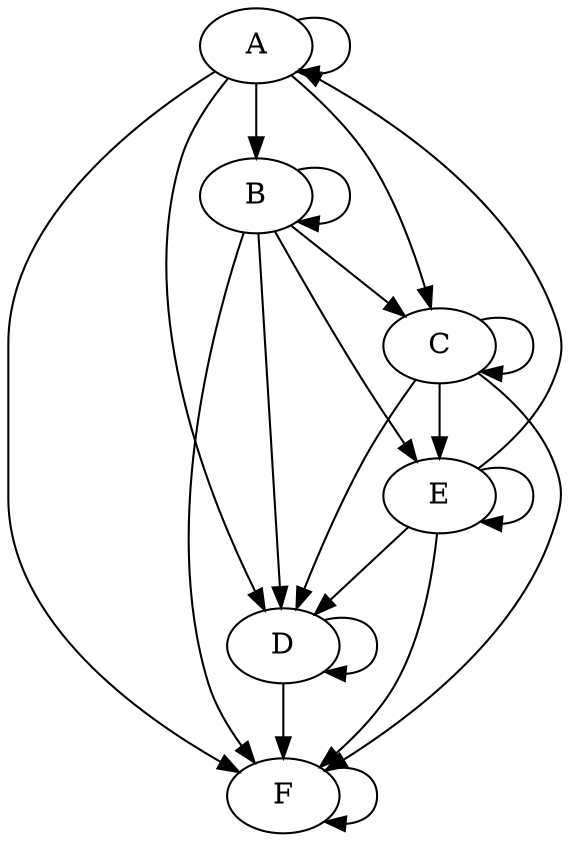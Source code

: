 digraph matrix {
A->A
A->B
A->C
A->D
E
A->F
B->B
B->C
B->D
B->E
B->F
C->C
C->D
C->E
C->F
D->D
D->F
E->A
E->D
E->E
E->F
F->F
}